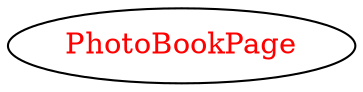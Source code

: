 digraph dependencyGraph {
 concentrate=true;
 ranksep="2.0";
 rankdir="LR"; 
 splines="ortho";
"PhotoBookPage" [fontcolor="red"];
}